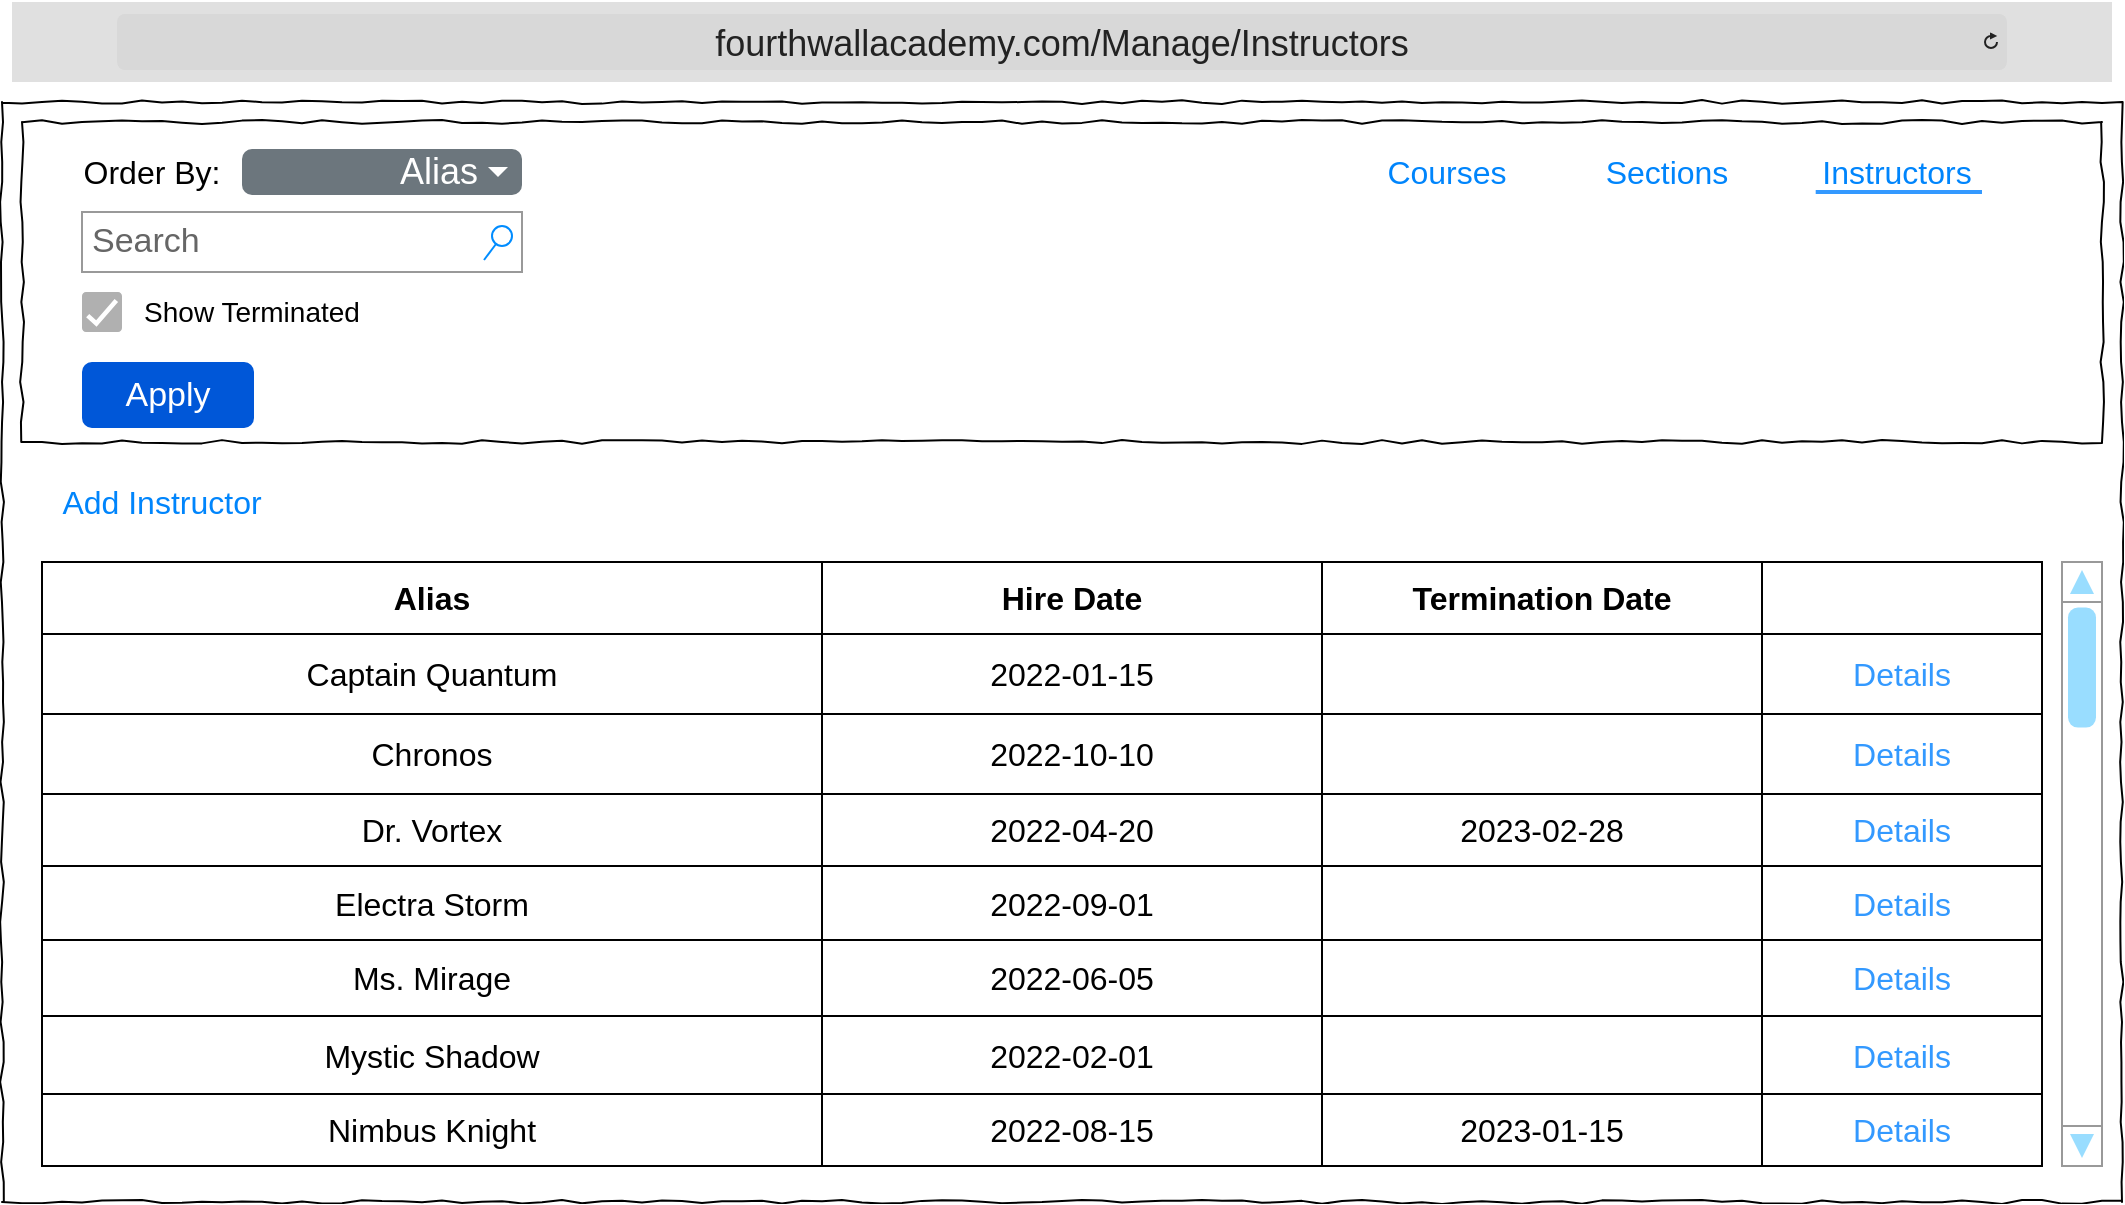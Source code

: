 <mxfile version="26.0.1">
  <diagram name="Page-1" id="03018318-947c-dd8e-b7a3-06fadd420f32">
    <mxGraphModel dx="3354" dy="1258" grid="1" gridSize="10" guides="1" tooltips="1" connect="1" arrows="1" fold="1" page="1" pageScale="1" pageWidth="1100" pageHeight="850" background="none" math="0" shadow="0">
      <root>
        <mxCell id="0" />
        <mxCell id="1" parent="0" />
        <mxCell id="677b7b8949515195-1" value="" style="whiteSpace=wrap;html=1;rounded=0;shadow=0;labelBackgroundColor=none;strokeColor=#000000;strokeWidth=1;fillColor=none;fontFamily=Verdana;fontSize=12;fontColor=#000000;align=center;comic=1;" parent="1" vertex="1">
          <mxGeometry x="20" y="60" width="1060" height="550" as="geometry" />
        </mxCell>
        <mxCell id="677b7b8949515195-10" value="" style="whiteSpace=wrap;html=1;rounded=0;shadow=0;labelBackgroundColor=none;strokeWidth=1;fillColor=none;fontFamily=Verdana;fontSize=12;align=center;comic=1;" parent="1" vertex="1">
          <mxGeometry x="30" y="70" width="1040" height="160" as="geometry" />
        </mxCell>
        <mxCell id="HjhiuZLruFTGGM_Ddv_2-103" value="" style="verticalLabelPosition=bottom;shadow=0;dashed=0;align=center;html=1;verticalAlign=top;strokeWidth=1;shape=mxgraph.mockup.navigation.scrollBar;strokeColor=#999999;barPos=98.611;fillColor2=#99ddff;strokeColor2=none;direction=north;" parent="1" vertex="1">
          <mxGeometry x="1050" y="290" width="20" height="302" as="geometry" />
        </mxCell>
        <mxCell id="HjhiuZLruFTGGM_Ddv_2-104" value="&lt;font style=&quot;font-size: 16px;&quot;&gt;Order By:&lt;/font&gt;" style="text;html=1;align=center;verticalAlign=middle;whiteSpace=wrap;rounded=0;" parent="1" vertex="1">
          <mxGeometry x="50" y="80" width="90" height="30" as="geometry" />
        </mxCell>
        <mxCell id="HjhiuZLruFTGGM_Ddv_2-106" value="&lt;font style=&quot;font-size: 18px;&quot;&gt;Alias&lt;/font&gt;" style="html=1;shadow=0;dashed=0;shape=mxgraph.bootstrap.rrect;rSize=5;strokeColor=none;strokeWidth=1;fillColor=#6C767D;fontColor=#ffffff;whiteSpace=wrap;align=right;verticalAlign=middle;fontStyle=0;fontSize=14;spacingRight=20;" parent="1" vertex="1">
          <mxGeometry x="140" y="83.5" width="140" height="23" as="geometry" />
        </mxCell>
        <mxCell id="HjhiuZLruFTGGM_Ddv_2-107" value="" style="shape=triangle;direction=south;fillColor=#ffffff;strokeColor=none;perimeter=none;" parent="HjhiuZLruFTGGM_Ddv_2-106" vertex="1">
          <mxGeometry x="1" y="0.5" width="10" height="5" relative="1" as="geometry">
            <mxPoint x="-17" y="-2.5" as="offset" />
          </mxGeometry>
        </mxCell>
        <mxCell id="gBdz1FRmPUKY2ZFgMoxz-1" value="&lt;font style=&quot;font-size: 18px;&quot;&gt;fourthwallacademy.com/Manage/Instructors&lt;/font&gt;" style="html=1;strokeWidth=1;shadow=0;dashed=0;shape=mxgraph.ios7ui.url;fillColor=#e0e0e0;strokeColor=#c0c0c0;buttonText=;strokeColor2=#222222;fontColor=#222222;fontSize=8;spacingTop=2;align=center;whiteSpace=wrap;" parent="1" vertex="1">
          <mxGeometry x="25" y="10" width="1050" height="40" as="geometry" />
        </mxCell>
        <mxCell id="tO5tG9X41Wg9TqtgTlxJ-1" value="Courses" style="html=1;shadow=0;dashed=0;shape=mxgraph.bootstrap.rrect;rSize=5;strokeColor=none;strokeWidth=1;fillColor=none;fontColor=#0085FC;whiteSpace=wrap;align=center;verticalAlign=middle;spacingLeft=0;fontStyle=0;fontSize=16;spacing=5;" parent="1" vertex="1">
          <mxGeometry x="695" y="75" width="95" height="40" as="geometry" />
        </mxCell>
        <mxCell id="tO5tG9X41Wg9TqtgTlxJ-2" value="Sections" style="html=1;shadow=0;dashed=0;shape=mxgraph.bootstrap.rrect;rSize=5;strokeColor=none;strokeWidth=1;fillColor=none;fontColor=#0085FC;whiteSpace=wrap;align=center;verticalAlign=middle;spacingLeft=0;fontStyle=0;fontSize=16;spacing=5;" parent="1" vertex="1">
          <mxGeometry x="805" y="75" width="95" height="40" as="geometry" />
        </mxCell>
        <mxCell id="tO5tG9X41Wg9TqtgTlxJ-3" value="Instructors" style="html=1;shadow=0;dashed=0;shape=mxgraph.bootstrap.rrect;rSize=5;strokeColor=none;strokeWidth=1;fillColor=none;fontColor=#0085FC;whiteSpace=wrap;align=center;verticalAlign=middle;spacingLeft=0;fontStyle=0;fontSize=16;spacing=5;" parent="1" vertex="1">
          <mxGeometry x="920" y="75" width="95" height="40" as="geometry" />
        </mxCell>
        <mxCell id="tO5tG9X41Wg9TqtgTlxJ-4" value="" style="line;strokeWidth=2;html=1;strokeColor=#3399FF;" parent="1" vertex="1">
          <mxGeometry x="926.85" y="100" width="83.15" height="10" as="geometry" />
        </mxCell>
        <mxCell id="tO5tG9X41Wg9TqtgTlxJ-126" value="&lt;font style=&quot;font-size: 17px;&quot;&gt;Apply&lt;/font&gt;" style="rounded=1;fillColor=#0057D8;strokeColor=none;html=1;whiteSpace=wrap;fontColor=#ffffff;align=center;verticalAlign=middle;fontStyle=0;fontSize=12;sketch=0;" parent="1" vertex="1">
          <mxGeometry x="60" y="190" width="86" height="33" as="geometry" />
        </mxCell>
        <mxCell id="tO5tG9X41Wg9TqtgTlxJ-127" value="" style="shape=table;startSize=0;container=1;collapsible=0;childLayout=tableLayout;fontSize=16;" parent="1" vertex="1">
          <mxGeometry x="40" y="290" width="1000" height="302" as="geometry" />
        </mxCell>
        <mxCell id="tO5tG9X41Wg9TqtgTlxJ-128" value="" style="shape=tableRow;horizontal=0;startSize=0;swimlaneHead=0;swimlaneBody=0;strokeColor=inherit;top=0;left=0;bottom=0;right=0;collapsible=0;dropTarget=0;fillColor=none;points=[[0,0.5],[1,0.5]];portConstraint=eastwest;fontSize=16;" parent="tO5tG9X41Wg9TqtgTlxJ-127" vertex="1">
          <mxGeometry width="1000" height="36" as="geometry" />
        </mxCell>
        <mxCell id="tO5tG9X41Wg9TqtgTlxJ-129" value="&lt;b&gt;Alias&lt;/b&gt;" style="shape=partialRectangle;html=1;whiteSpace=wrap;connectable=0;strokeColor=inherit;overflow=hidden;fillColor=none;top=0;left=0;bottom=0;right=0;pointerEvents=1;fontSize=16;" parent="tO5tG9X41Wg9TqtgTlxJ-128" vertex="1">
          <mxGeometry width="390" height="36" as="geometry">
            <mxRectangle width="390" height="36" as="alternateBounds" />
          </mxGeometry>
        </mxCell>
        <mxCell id="tO5tG9X41Wg9TqtgTlxJ-130" value="&lt;b&gt;Hire Date&lt;/b&gt;" style="shape=partialRectangle;html=1;whiteSpace=wrap;connectable=0;strokeColor=inherit;overflow=hidden;fillColor=none;top=0;left=0;bottom=0;right=0;pointerEvents=1;fontSize=16;" parent="tO5tG9X41Wg9TqtgTlxJ-128" vertex="1">
          <mxGeometry x="390" width="250" height="36" as="geometry">
            <mxRectangle width="250" height="36" as="alternateBounds" />
          </mxGeometry>
        </mxCell>
        <mxCell id="tO5tG9X41Wg9TqtgTlxJ-131" value="&lt;b&gt;Termination Date&lt;/b&gt;" style="shape=partialRectangle;html=1;whiteSpace=wrap;connectable=0;strokeColor=inherit;overflow=hidden;fillColor=none;top=0;left=0;bottom=0;right=0;pointerEvents=1;fontSize=16;" parent="tO5tG9X41Wg9TqtgTlxJ-128" vertex="1">
          <mxGeometry x="640" width="220" height="36" as="geometry">
            <mxRectangle width="220" height="36" as="alternateBounds" />
          </mxGeometry>
        </mxCell>
        <mxCell id="tO5tG9X41Wg9TqtgTlxJ-140" style="shape=partialRectangle;html=1;whiteSpace=wrap;connectable=0;strokeColor=inherit;overflow=hidden;fillColor=none;top=0;left=0;bottom=0;right=0;pointerEvents=1;fontSize=16;" parent="tO5tG9X41Wg9TqtgTlxJ-128" vertex="1">
          <mxGeometry x="860" width="140" height="36" as="geometry">
            <mxRectangle width="140" height="36" as="alternateBounds" />
          </mxGeometry>
        </mxCell>
        <mxCell id="tO5tG9X41Wg9TqtgTlxJ-132" value="" style="shape=tableRow;horizontal=0;startSize=0;swimlaneHead=0;swimlaneBody=0;strokeColor=inherit;top=0;left=0;bottom=0;right=0;collapsible=0;dropTarget=0;fillColor=none;points=[[0,0.5],[1,0.5]];portConstraint=eastwest;fontSize=16;" parent="tO5tG9X41Wg9TqtgTlxJ-127" vertex="1">
          <mxGeometry y="36" width="1000" height="40" as="geometry" />
        </mxCell>
        <mxCell id="tO5tG9X41Wg9TqtgTlxJ-133" value="Captain Quantum" style="shape=partialRectangle;html=1;whiteSpace=wrap;connectable=0;strokeColor=inherit;overflow=hidden;fillColor=none;top=0;left=0;bottom=0;right=0;pointerEvents=1;fontSize=16;" parent="tO5tG9X41Wg9TqtgTlxJ-132" vertex="1">
          <mxGeometry width="390" height="40" as="geometry">
            <mxRectangle width="390" height="40" as="alternateBounds" />
          </mxGeometry>
        </mxCell>
        <mxCell id="tO5tG9X41Wg9TqtgTlxJ-134" value="2022-01-15" style="shape=partialRectangle;html=1;whiteSpace=wrap;connectable=0;strokeColor=inherit;overflow=hidden;fillColor=none;top=0;left=0;bottom=0;right=0;pointerEvents=1;fontSize=16;" parent="tO5tG9X41Wg9TqtgTlxJ-132" vertex="1">
          <mxGeometry x="390" width="250" height="40" as="geometry">
            <mxRectangle width="250" height="40" as="alternateBounds" />
          </mxGeometry>
        </mxCell>
        <mxCell id="tO5tG9X41Wg9TqtgTlxJ-135" value="" style="shape=partialRectangle;html=1;whiteSpace=wrap;connectable=0;strokeColor=inherit;overflow=hidden;fillColor=none;top=0;left=0;bottom=0;right=0;pointerEvents=1;fontSize=16;" parent="tO5tG9X41Wg9TqtgTlxJ-132" vertex="1">
          <mxGeometry x="640" width="220" height="40" as="geometry">
            <mxRectangle width="220" height="40" as="alternateBounds" />
          </mxGeometry>
        </mxCell>
        <mxCell id="tO5tG9X41Wg9TqtgTlxJ-141" value="&lt;font color=&quot;#3399ff&quot;&gt;Details&lt;/font&gt;" style="shape=partialRectangle;html=1;whiteSpace=wrap;connectable=0;strokeColor=inherit;overflow=hidden;fillColor=none;top=0;left=0;bottom=0;right=0;pointerEvents=1;fontSize=16;" parent="tO5tG9X41Wg9TqtgTlxJ-132" vertex="1">
          <mxGeometry x="860" width="140" height="40" as="geometry">
            <mxRectangle width="140" height="40" as="alternateBounds" />
          </mxGeometry>
        </mxCell>
        <mxCell id="tO5tG9X41Wg9TqtgTlxJ-136" value="" style="shape=tableRow;horizontal=0;startSize=0;swimlaneHead=0;swimlaneBody=0;strokeColor=inherit;top=0;left=0;bottom=0;right=0;collapsible=0;dropTarget=0;fillColor=none;points=[[0,0.5],[1,0.5]];portConstraint=eastwest;fontSize=16;" parent="tO5tG9X41Wg9TqtgTlxJ-127" vertex="1">
          <mxGeometry y="76" width="1000" height="40" as="geometry" />
        </mxCell>
        <mxCell id="tO5tG9X41Wg9TqtgTlxJ-137" value="Chronos" style="shape=partialRectangle;html=1;whiteSpace=wrap;connectable=0;strokeColor=inherit;overflow=hidden;fillColor=none;top=0;left=0;bottom=0;right=0;pointerEvents=1;fontSize=16;" parent="tO5tG9X41Wg9TqtgTlxJ-136" vertex="1">
          <mxGeometry width="390" height="40" as="geometry">
            <mxRectangle width="390" height="40" as="alternateBounds" />
          </mxGeometry>
        </mxCell>
        <mxCell id="tO5tG9X41Wg9TqtgTlxJ-138" value="2022-10-10" style="shape=partialRectangle;html=1;whiteSpace=wrap;connectable=0;strokeColor=inherit;overflow=hidden;fillColor=none;top=0;left=0;bottom=0;right=0;pointerEvents=1;fontSize=16;" parent="tO5tG9X41Wg9TqtgTlxJ-136" vertex="1">
          <mxGeometry x="390" width="250" height="40" as="geometry">
            <mxRectangle width="250" height="40" as="alternateBounds" />
          </mxGeometry>
        </mxCell>
        <mxCell id="tO5tG9X41Wg9TqtgTlxJ-139" value="" style="shape=partialRectangle;html=1;whiteSpace=wrap;connectable=0;strokeColor=inherit;overflow=hidden;fillColor=none;top=0;left=0;bottom=0;right=0;pointerEvents=1;fontSize=16;" parent="tO5tG9X41Wg9TqtgTlxJ-136" vertex="1">
          <mxGeometry x="640" width="220" height="40" as="geometry">
            <mxRectangle width="220" height="40" as="alternateBounds" />
          </mxGeometry>
        </mxCell>
        <mxCell id="tO5tG9X41Wg9TqtgTlxJ-142" value="&lt;font color=&quot;#3399ff&quot;&gt;Details&lt;/font&gt;" style="shape=partialRectangle;html=1;whiteSpace=wrap;connectable=0;strokeColor=inherit;overflow=hidden;fillColor=none;top=0;left=0;bottom=0;right=0;pointerEvents=1;fontSize=16;" parent="tO5tG9X41Wg9TqtgTlxJ-136" vertex="1">
          <mxGeometry x="860" width="140" height="40" as="geometry">
            <mxRectangle width="140" height="40" as="alternateBounds" />
          </mxGeometry>
        </mxCell>
        <mxCell id="tO5tG9X41Wg9TqtgTlxJ-143" style="shape=tableRow;horizontal=0;startSize=0;swimlaneHead=0;swimlaneBody=0;strokeColor=inherit;top=0;left=0;bottom=0;right=0;collapsible=0;dropTarget=0;fillColor=none;points=[[0,0.5],[1,0.5]];portConstraint=eastwest;fontSize=16;" parent="tO5tG9X41Wg9TqtgTlxJ-127" vertex="1">
          <mxGeometry y="116" width="1000" height="36" as="geometry" />
        </mxCell>
        <mxCell id="tO5tG9X41Wg9TqtgTlxJ-144" value="Dr. Vortex" style="shape=partialRectangle;html=1;whiteSpace=wrap;connectable=0;strokeColor=inherit;overflow=hidden;fillColor=none;top=0;left=0;bottom=0;right=0;pointerEvents=1;fontSize=16;" parent="tO5tG9X41Wg9TqtgTlxJ-143" vertex="1">
          <mxGeometry width="390" height="36" as="geometry">
            <mxRectangle width="390" height="36" as="alternateBounds" />
          </mxGeometry>
        </mxCell>
        <mxCell id="tO5tG9X41Wg9TqtgTlxJ-145" value="2022-04-20" style="shape=partialRectangle;html=1;whiteSpace=wrap;connectable=0;strokeColor=inherit;overflow=hidden;fillColor=none;top=0;left=0;bottom=0;right=0;pointerEvents=1;fontSize=16;" parent="tO5tG9X41Wg9TqtgTlxJ-143" vertex="1">
          <mxGeometry x="390" width="250" height="36" as="geometry">
            <mxRectangle width="250" height="36" as="alternateBounds" />
          </mxGeometry>
        </mxCell>
        <mxCell id="tO5tG9X41Wg9TqtgTlxJ-146" value="2023-02-28" style="shape=partialRectangle;html=1;whiteSpace=wrap;connectable=0;strokeColor=inherit;overflow=hidden;fillColor=none;top=0;left=0;bottom=0;right=0;pointerEvents=1;fontSize=16;" parent="tO5tG9X41Wg9TqtgTlxJ-143" vertex="1">
          <mxGeometry x="640" width="220" height="36" as="geometry">
            <mxRectangle width="220" height="36" as="alternateBounds" />
          </mxGeometry>
        </mxCell>
        <mxCell id="tO5tG9X41Wg9TqtgTlxJ-147" value="&lt;font color=&quot;#3399ff&quot;&gt;Details&lt;/font&gt;" style="shape=partialRectangle;html=1;whiteSpace=wrap;connectable=0;strokeColor=inherit;overflow=hidden;fillColor=none;top=0;left=0;bottom=0;right=0;pointerEvents=1;fontSize=16;" parent="tO5tG9X41Wg9TqtgTlxJ-143" vertex="1">
          <mxGeometry x="860" width="140" height="36" as="geometry">
            <mxRectangle width="140" height="36" as="alternateBounds" />
          </mxGeometry>
        </mxCell>
        <mxCell id="tO5tG9X41Wg9TqtgTlxJ-148" style="shape=tableRow;horizontal=0;startSize=0;swimlaneHead=0;swimlaneBody=0;strokeColor=inherit;top=0;left=0;bottom=0;right=0;collapsible=0;dropTarget=0;fillColor=none;points=[[0,0.5],[1,0.5]];portConstraint=eastwest;fontSize=16;" parent="tO5tG9X41Wg9TqtgTlxJ-127" vertex="1">
          <mxGeometry y="152" width="1000" height="37" as="geometry" />
        </mxCell>
        <mxCell id="tO5tG9X41Wg9TqtgTlxJ-149" value="Electra Storm" style="shape=partialRectangle;html=1;whiteSpace=wrap;connectable=0;strokeColor=inherit;overflow=hidden;fillColor=none;top=0;left=0;bottom=0;right=0;pointerEvents=1;fontSize=16;" parent="tO5tG9X41Wg9TqtgTlxJ-148" vertex="1">
          <mxGeometry width="390" height="37" as="geometry">
            <mxRectangle width="390" height="37" as="alternateBounds" />
          </mxGeometry>
        </mxCell>
        <mxCell id="tO5tG9X41Wg9TqtgTlxJ-150" value="2022-09-01" style="shape=partialRectangle;html=1;whiteSpace=wrap;connectable=0;strokeColor=inherit;overflow=hidden;fillColor=none;top=0;left=0;bottom=0;right=0;pointerEvents=1;fontSize=16;" parent="tO5tG9X41Wg9TqtgTlxJ-148" vertex="1">
          <mxGeometry x="390" width="250" height="37" as="geometry">
            <mxRectangle width="250" height="37" as="alternateBounds" />
          </mxGeometry>
        </mxCell>
        <mxCell id="tO5tG9X41Wg9TqtgTlxJ-151" style="shape=partialRectangle;html=1;whiteSpace=wrap;connectable=0;strokeColor=inherit;overflow=hidden;fillColor=none;top=0;left=0;bottom=0;right=0;pointerEvents=1;fontSize=16;" parent="tO5tG9X41Wg9TqtgTlxJ-148" vertex="1">
          <mxGeometry x="640" width="220" height="37" as="geometry">
            <mxRectangle width="220" height="37" as="alternateBounds" />
          </mxGeometry>
        </mxCell>
        <mxCell id="tO5tG9X41Wg9TqtgTlxJ-152" value="&lt;font color=&quot;#3399ff&quot;&gt;Details&lt;/font&gt;" style="shape=partialRectangle;html=1;whiteSpace=wrap;connectable=0;strokeColor=inherit;overflow=hidden;fillColor=none;top=0;left=0;bottom=0;right=0;pointerEvents=1;fontSize=16;" parent="tO5tG9X41Wg9TqtgTlxJ-148" vertex="1">
          <mxGeometry x="860" width="140" height="37" as="geometry">
            <mxRectangle width="140" height="37" as="alternateBounds" />
          </mxGeometry>
        </mxCell>
        <mxCell id="tO5tG9X41Wg9TqtgTlxJ-153" style="shape=tableRow;horizontal=0;startSize=0;swimlaneHead=0;swimlaneBody=0;strokeColor=inherit;top=0;left=0;bottom=0;right=0;collapsible=0;dropTarget=0;fillColor=none;points=[[0,0.5],[1,0.5]];portConstraint=eastwest;fontSize=16;" parent="tO5tG9X41Wg9TqtgTlxJ-127" vertex="1">
          <mxGeometry y="189" width="1000" height="38" as="geometry" />
        </mxCell>
        <mxCell id="tO5tG9X41Wg9TqtgTlxJ-154" value="Ms. Mirage" style="shape=partialRectangle;html=1;whiteSpace=wrap;connectable=0;strokeColor=inherit;overflow=hidden;fillColor=none;top=0;left=0;bottom=0;right=0;pointerEvents=1;fontSize=16;" parent="tO5tG9X41Wg9TqtgTlxJ-153" vertex="1">
          <mxGeometry width="390" height="38" as="geometry">
            <mxRectangle width="390" height="38" as="alternateBounds" />
          </mxGeometry>
        </mxCell>
        <mxCell id="tO5tG9X41Wg9TqtgTlxJ-155" value="2022-06-05" style="shape=partialRectangle;html=1;whiteSpace=wrap;connectable=0;strokeColor=inherit;overflow=hidden;fillColor=none;top=0;left=0;bottom=0;right=0;pointerEvents=1;fontSize=16;" parent="tO5tG9X41Wg9TqtgTlxJ-153" vertex="1">
          <mxGeometry x="390" width="250" height="38" as="geometry">
            <mxRectangle width="250" height="38" as="alternateBounds" />
          </mxGeometry>
        </mxCell>
        <mxCell id="tO5tG9X41Wg9TqtgTlxJ-156" style="shape=partialRectangle;html=1;whiteSpace=wrap;connectable=0;strokeColor=inherit;overflow=hidden;fillColor=none;top=0;left=0;bottom=0;right=0;pointerEvents=1;fontSize=16;" parent="tO5tG9X41Wg9TqtgTlxJ-153" vertex="1">
          <mxGeometry x="640" width="220" height="38" as="geometry">
            <mxRectangle width="220" height="38" as="alternateBounds" />
          </mxGeometry>
        </mxCell>
        <mxCell id="tO5tG9X41Wg9TqtgTlxJ-157" value="&lt;font color=&quot;#3399ff&quot;&gt;Details&lt;/font&gt;" style="shape=partialRectangle;html=1;whiteSpace=wrap;connectable=0;strokeColor=inherit;overflow=hidden;fillColor=none;top=0;left=0;bottom=0;right=0;pointerEvents=1;fontSize=16;" parent="tO5tG9X41Wg9TqtgTlxJ-153" vertex="1">
          <mxGeometry x="860" width="140" height="38" as="geometry">
            <mxRectangle width="140" height="38" as="alternateBounds" />
          </mxGeometry>
        </mxCell>
        <mxCell id="tO5tG9X41Wg9TqtgTlxJ-158" style="shape=tableRow;horizontal=0;startSize=0;swimlaneHead=0;swimlaneBody=0;strokeColor=inherit;top=0;left=0;bottom=0;right=0;collapsible=0;dropTarget=0;fillColor=none;points=[[0,0.5],[1,0.5]];portConstraint=eastwest;fontSize=16;" parent="tO5tG9X41Wg9TqtgTlxJ-127" vertex="1">
          <mxGeometry y="227" width="1000" height="39" as="geometry" />
        </mxCell>
        <mxCell id="tO5tG9X41Wg9TqtgTlxJ-159" value="Mystic Shadow" style="shape=partialRectangle;html=1;whiteSpace=wrap;connectable=0;strokeColor=inherit;overflow=hidden;fillColor=none;top=0;left=0;bottom=0;right=0;pointerEvents=1;fontSize=16;" parent="tO5tG9X41Wg9TqtgTlxJ-158" vertex="1">
          <mxGeometry width="390" height="39" as="geometry">
            <mxRectangle width="390" height="39" as="alternateBounds" />
          </mxGeometry>
        </mxCell>
        <mxCell id="tO5tG9X41Wg9TqtgTlxJ-160" value="2022-02-01" style="shape=partialRectangle;html=1;whiteSpace=wrap;connectable=0;strokeColor=inherit;overflow=hidden;fillColor=none;top=0;left=0;bottom=0;right=0;pointerEvents=1;fontSize=16;" parent="tO5tG9X41Wg9TqtgTlxJ-158" vertex="1">
          <mxGeometry x="390" width="250" height="39" as="geometry">
            <mxRectangle width="250" height="39" as="alternateBounds" />
          </mxGeometry>
        </mxCell>
        <mxCell id="tO5tG9X41Wg9TqtgTlxJ-161" style="shape=partialRectangle;html=1;whiteSpace=wrap;connectable=0;strokeColor=inherit;overflow=hidden;fillColor=none;top=0;left=0;bottom=0;right=0;pointerEvents=1;fontSize=16;" parent="tO5tG9X41Wg9TqtgTlxJ-158" vertex="1">
          <mxGeometry x="640" width="220" height="39" as="geometry">
            <mxRectangle width="220" height="39" as="alternateBounds" />
          </mxGeometry>
        </mxCell>
        <mxCell id="tO5tG9X41Wg9TqtgTlxJ-162" value="&lt;font color=&quot;#3399ff&quot;&gt;Details&lt;/font&gt;" style="shape=partialRectangle;html=1;whiteSpace=wrap;connectable=0;strokeColor=inherit;overflow=hidden;fillColor=none;top=0;left=0;bottom=0;right=0;pointerEvents=1;fontSize=16;" parent="tO5tG9X41Wg9TqtgTlxJ-158" vertex="1">
          <mxGeometry x="860" width="140" height="39" as="geometry">
            <mxRectangle width="140" height="39" as="alternateBounds" />
          </mxGeometry>
        </mxCell>
        <mxCell id="tO5tG9X41Wg9TqtgTlxJ-163" style="shape=tableRow;horizontal=0;startSize=0;swimlaneHead=0;swimlaneBody=0;strokeColor=inherit;top=0;left=0;bottom=0;right=0;collapsible=0;dropTarget=0;fillColor=none;points=[[0,0.5],[1,0.5]];portConstraint=eastwest;fontSize=16;" parent="tO5tG9X41Wg9TqtgTlxJ-127" vertex="1">
          <mxGeometry y="266" width="1000" height="36" as="geometry" />
        </mxCell>
        <mxCell id="tO5tG9X41Wg9TqtgTlxJ-164" value="Nimbus Knight" style="shape=partialRectangle;html=1;whiteSpace=wrap;connectable=0;strokeColor=inherit;overflow=hidden;fillColor=none;top=0;left=0;bottom=0;right=0;pointerEvents=1;fontSize=16;" parent="tO5tG9X41Wg9TqtgTlxJ-163" vertex="1">
          <mxGeometry width="390" height="36" as="geometry">
            <mxRectangle width="390" height="36" as="alternateBounds" />
          </mxGeometry>
        </mxCell>
        <mxCell id="tO5tG9X41Wg9TqtgTlxJ-165" value="2022-08-15" style="shape=partialRectangle;html=1;whiteSpace=wrap;connectable=0;strokeColor=inherit;overflow=hidden;fillColor=none;top=0;left=0;bottom=0;right=0;pointerEvents=1;fontSize=16;" parent="tO5tG9X41Wg9TqtgTlxJ-163" vertex="1">
          <mxGeometry x="390" width="250" height="36" as="geometry">
            <mxRectangle width="250" height="36" as="alternateBounds" />
          </mxGeometry>
        </mxCell>
        <mxCell id="tO5tG9X41Wg9TqtgTlxJ-166" value="2023-01-15" style="shape=partialRectangle;html=1;whiteSpace=wrap;connectable=0;strokeColor=inherit;overflow=hidden;fillColor=none;top=0;left=0;bottom=0;right=0;pointerEvents=1;fontSize=16;" parent="tO5tG9X41Wg9TqtgTlxJ-163" vertex="1">
          <mxGeometry x="640" width="220" height="36" as="geometry">
            <mxRectangle width="220" height="36" as="alternateBounds" />
          </mxGeometry>
        </mxCell>
        <mxCell id="tO5tG9X41Wg9TqtgTlxJ-167" value="&lt;font color=&quot;#3399ff&quot;&gt;Details&lt;/font&gt;" style="shape=partialRectangle;html=1;whiteSpace=wrap;connectable=0;strokeColor=inherit;overflow=hidden;fillColor=none;top=0;left=0;bottom=0;right=0;pointerEvents=1;fontSize=16;" parent="tO5tG9X41Wg9TqtgTlxJ-163" vertex="1">
          <mxGeometry x="860" width="140" height="36" as="geometry">
            <mxRectangle width="140" height="36" as="alternateBounds" />
          </mxGeometry>
        </mxCell>
        <mxCell id="tO5tG9X41Wg9TqtgTlxJ-168" value="Search" style="strokeWidth=1;shadow=0;dashed=0;align=center;html=1;shape=mxgraph.mockup.forms.searchBox;strokeColor=#999999;mainText=;strokeColor2=#008cff;fontColor=#666666;fontSize=17;align=left;spacingLeft=3;whiteSpace=wrap;" parent="1" vertex="1">
          <mxGeometry x="60" y="115" width="220" height="30" as="geometry" />
        </mxCell>
        <mxCell id="tO5tG9X41Wg9TqtgTlxJ-176" value="" style="dashed=0;labelPosition=right;align=left;shape=mxgraph.gmdl.checkbox;strokeColor=none;fillColor=#B0B0B0;strokeWidth=2;aspect=fixed;sketch=0;html=1;" parent="1" vertex="1">
          <mxGeometry x="60" y="155" width="20" height="20" as="geometry" />
        </mxCell>
        <mxCell id="tO5tG9X41Wg9TqtgTlxJ-177" value="&lt;font style=&quot;font-size: 14px;&quot;&gt;Show Terminated&lt;/font&gt;" style="text;html=1;align=center;verticalAlign=middle;whiteSpace=wrap;rounded=0;" parent="1" vertex="1">
          <mxGeometry x="90" y="150" width="110" height="30" as="geometry" />
        </mxCell>
        <mxCell id="G4MS1xatQNVVtUl5QKBw-1" value="Add Instructor" style="html=1;shadow=0;dashed=0;shape=mxgraph.bootstrap.rrect;rSize=5;strokeColor=none;strokeWidth=1;fillColor=none;fontColor=#0085FC;whiteSpace=wrap;align=center;verticalAlign=middle;spacingLeft=0;fontStyle=0;fontSize=16;spacing=5;" parent="1" vertex="1">
          <mxGeometry x="40" y="240" width="120" height="40" as="geometry" />
        </mxCell>
      </root>
    </mxGraphModel>
  </diagram>
</mxfile>
